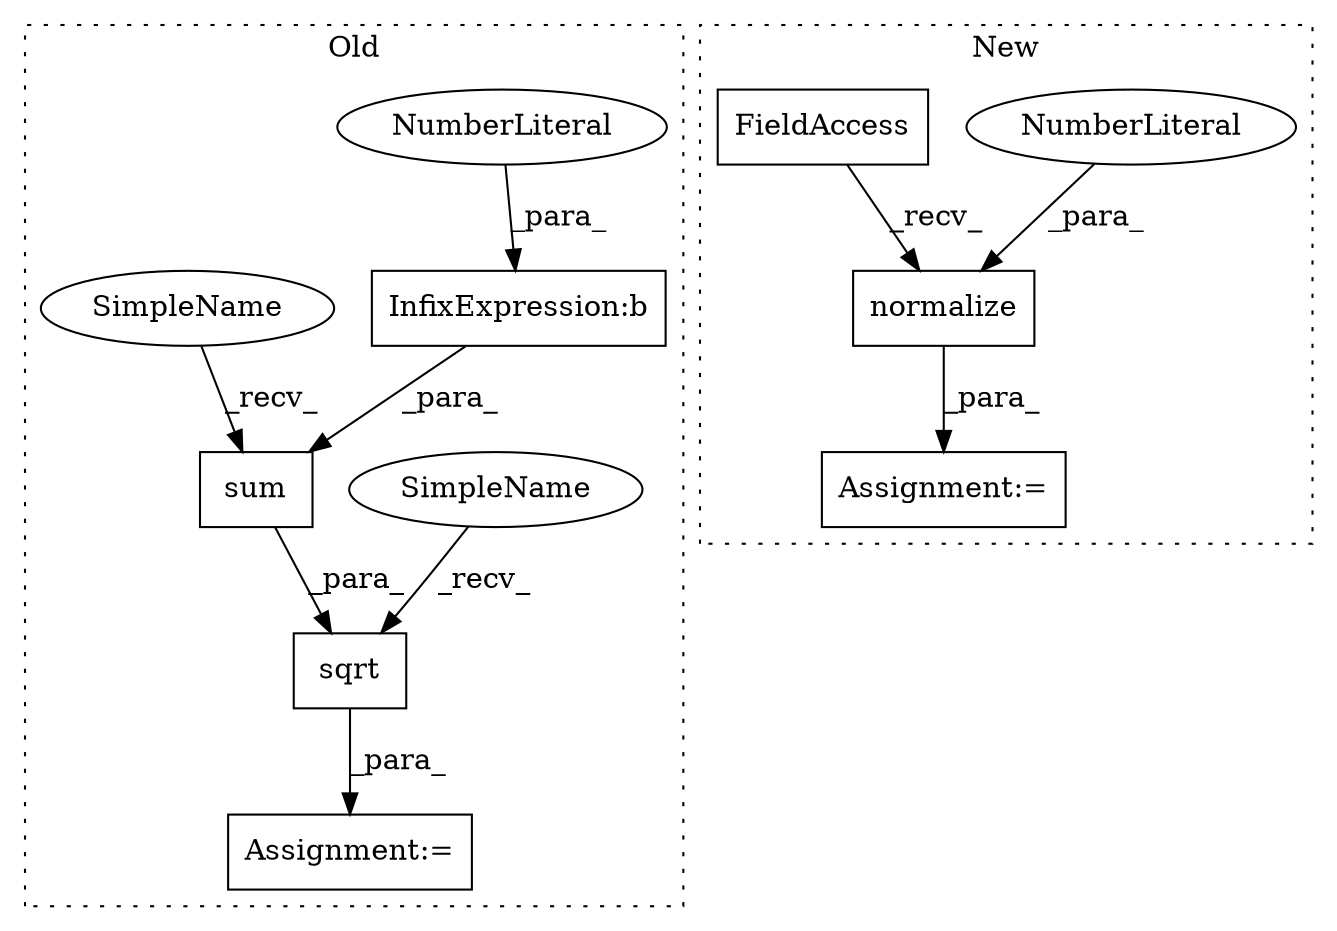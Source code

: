 digraph G {
subgraph cluster0 {
1 [label="sum" a="32" s="3681,3697" l="4,1" shape="box"];
3 [label="Assignment:=" a="7" s="3663" l="1" shape="box"];
5 [label="sqrt" a="32" s="3670,3698" l="5,1" shape="box"];
6 [label="InfixExpression:b" a="27" s="3693" l="3" shape="box"];
7 [label="NumberLiteral" a="34" s="3696" l="1" shape="ellipse"];
10 [label="SimpleName" a="42" s="3664" l="5" shape="ellipse"];
11 [label="SimpleName" a="42" s="3675" l="5" shape="ellipse"];
label = "Old";
style="dotted";
}
subgraph cluster1 {
2 [label="normalize" a="32" s="3681,3700" l="10,1" shape="box"];
4 [label="NumberLiteral" a="34" s="3699" l="1" shape="ellipse"];
8 [label="FieldAccess" a="22" s="3668" l="12" shape="box"];
9 [label="Assignment:=" a="7" s="3667" l="1" shape="box"];
label = "New";
style="dotted";
}
1 -> 5 [label="_para_"];
2 -> 9 [label="_para_"];
4 -> 2 [label="_para_"];
5 -> 3 [label="_para_"];
6 -> 1 [label="_para_"];
7 -> 6 [label="_para_"];
8 -> 2 [label="_recv_"];
10 -> 5 [label="_recv_"];
11 -> 1 [label="_recv_"];
}